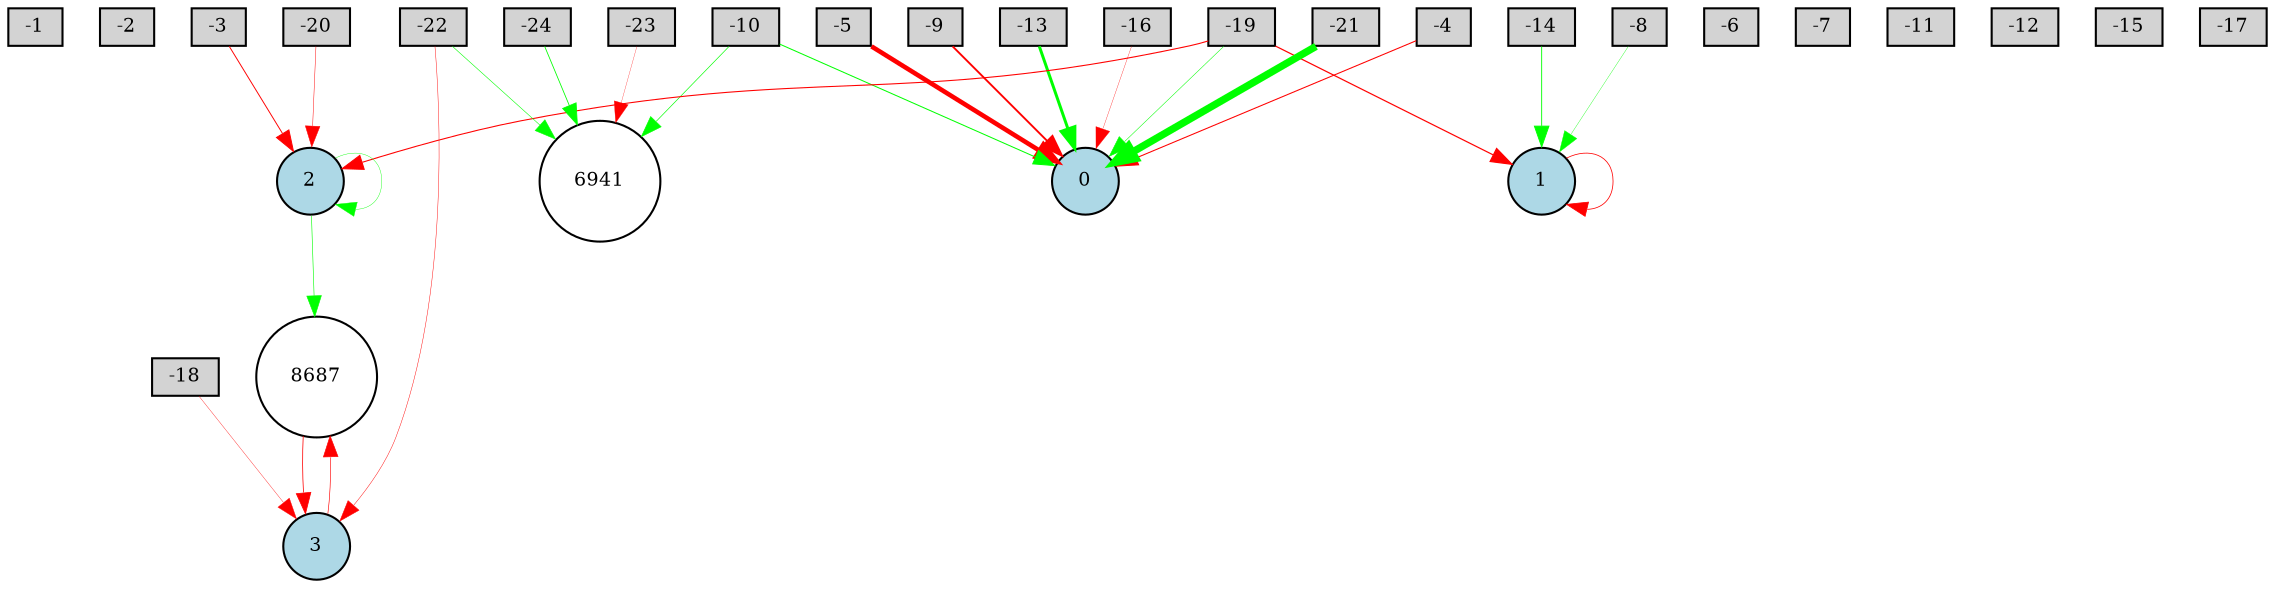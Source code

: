 digraph {
	node [fontsize=9 height=0.2 shape=circle width=0.2]
	-1 [fillcolor=lightgray shape=box style=filled]
	-2 [fillcolor=lightgray shape=box style=filled]
	-3 [fillcolor=lightgray shape=box style=filled]
	-4 [fillcolor=lightgray shape=box style=filled]
	-5 [fillcolor=lightgray shape=box style=filled]
	-6 [fillcolor=lightgray shape=box style=filled]
	-7 [fillcolor=lightgray shape=box style=filled]
	-8 [fillcolor=lightgray shape=box style=filled]
	-9 [fillcolor=lightgray shape=box style=filled]
	-10 [fillcolor=lightgray shape=box style=filled]
	-11 [fillcolor=lightgray shape=box style=filled]
	-12 [fillcolor=lightgray shape=box style=filled]
	-13 [fillcolor=lightgray shape=box style=filled]
	-14 [fillcolor=lightgray shape=box style=filled]
	-15 [fillcolor=lightgray shape=box style=filled]
	-16 [fillcolor=lightgray shape=box style=filled]
	-17 [fillcolor=lightgray shape=box style=filled]
	-18 [fillcolor=lightgray shape=box style=filled]
	-19 [fillcolor=lightgray shape=box style=filled]
	-20 [fillcolor=lightgray shape=box style=filled]
	-21 [fillcolor=lightgray shape=box style=filled]
	-22 [fillcolor=lightgray shape=box style=filled]
	-23 [fillcolor=lightgray shape=box style=filled]
	-24 [fillcolor=lightgray shape=box style=filled]
	0 [fillcolor=lightblue style=filled]
	1 [fillcolor=lightblue style=filled]
	2 [fillcolor=lightblue style=filled]
	3 [fillcolor=lightblue style=filled]
	8687 [fillcolor=white style=filled]
	6941 [fillcolor=white style=filled]
	-20 -> 2 [color=red penwidth=0.22661879949008998 style=solid]
	-8 -> 1 [color=green penwidth=0.17190910179185298 style=solid]
	-24 -> 6941 [color=green penwidth=0.3943573536634455 style=solid]
	2 -> 8687 [color=green penwidth=0.28900435423084164 style=solid]
	-19 -> 2 [color=red penwidth=0.518349947977681 style=solid]
	8687 -> 3 [color=red penwidth=0.3667931817564045 style=solid]
	-21 -> 0 [color=green penwidth=3.538483587037356 style=solid]
	-16 -> 0 [color=red penwidth=0.1531514053826119 style=solid]
	-3 -> 2 [color=red penwidth=0.45853378384998933 style=solid]
	2 -> 2 [color=green penwidth=0.19033855098209684 style=solid]
	-10 -> 0 [color=green penwidth=0.4894152991799726 style=solid]
	1 -> 1 [color=red penwidth=0.37145986803332165 style=solid]
	-5 -> 0 [color=red penwidth=2.2123120180943316 style=solid]
	-19 -> 1 [color=red penwidth=0.5788108709317328 style=solid]
	-10 -> 6941 [color=green penwidth=0.31597618362177404 style=solid]
	3 -> 8687 [color=red penwidth=0.30526874601204407 style=solid]
	-9 -> 0 [color=red penwidth=0.9052005642707465 style=solid]
	-4 -> 0 [color=red penwidth=0.5071357116768962 style=solid]
	-18 -> 3 [color=red penwidth=0.17153931020191077 style=solid]
	-22 -> 6941 [color=green penwidth=0.266782636683498 style=solid]
	-19 -> 0 [color=green penwidth=0.2496204140943531 style=solid]
	-23 -> 6941 [color=red penwidth=0.1339953524298572 style=solid]
	-13 -> 0 [color=green penwidth=1.4318764031175593 style=solid]
	-22 -> 3 [color=red penwidth=0.21445034375705924 style=solid]
	-14 -> 1 [color=green penwidth=0.4287778814693072 style=solid]
}
